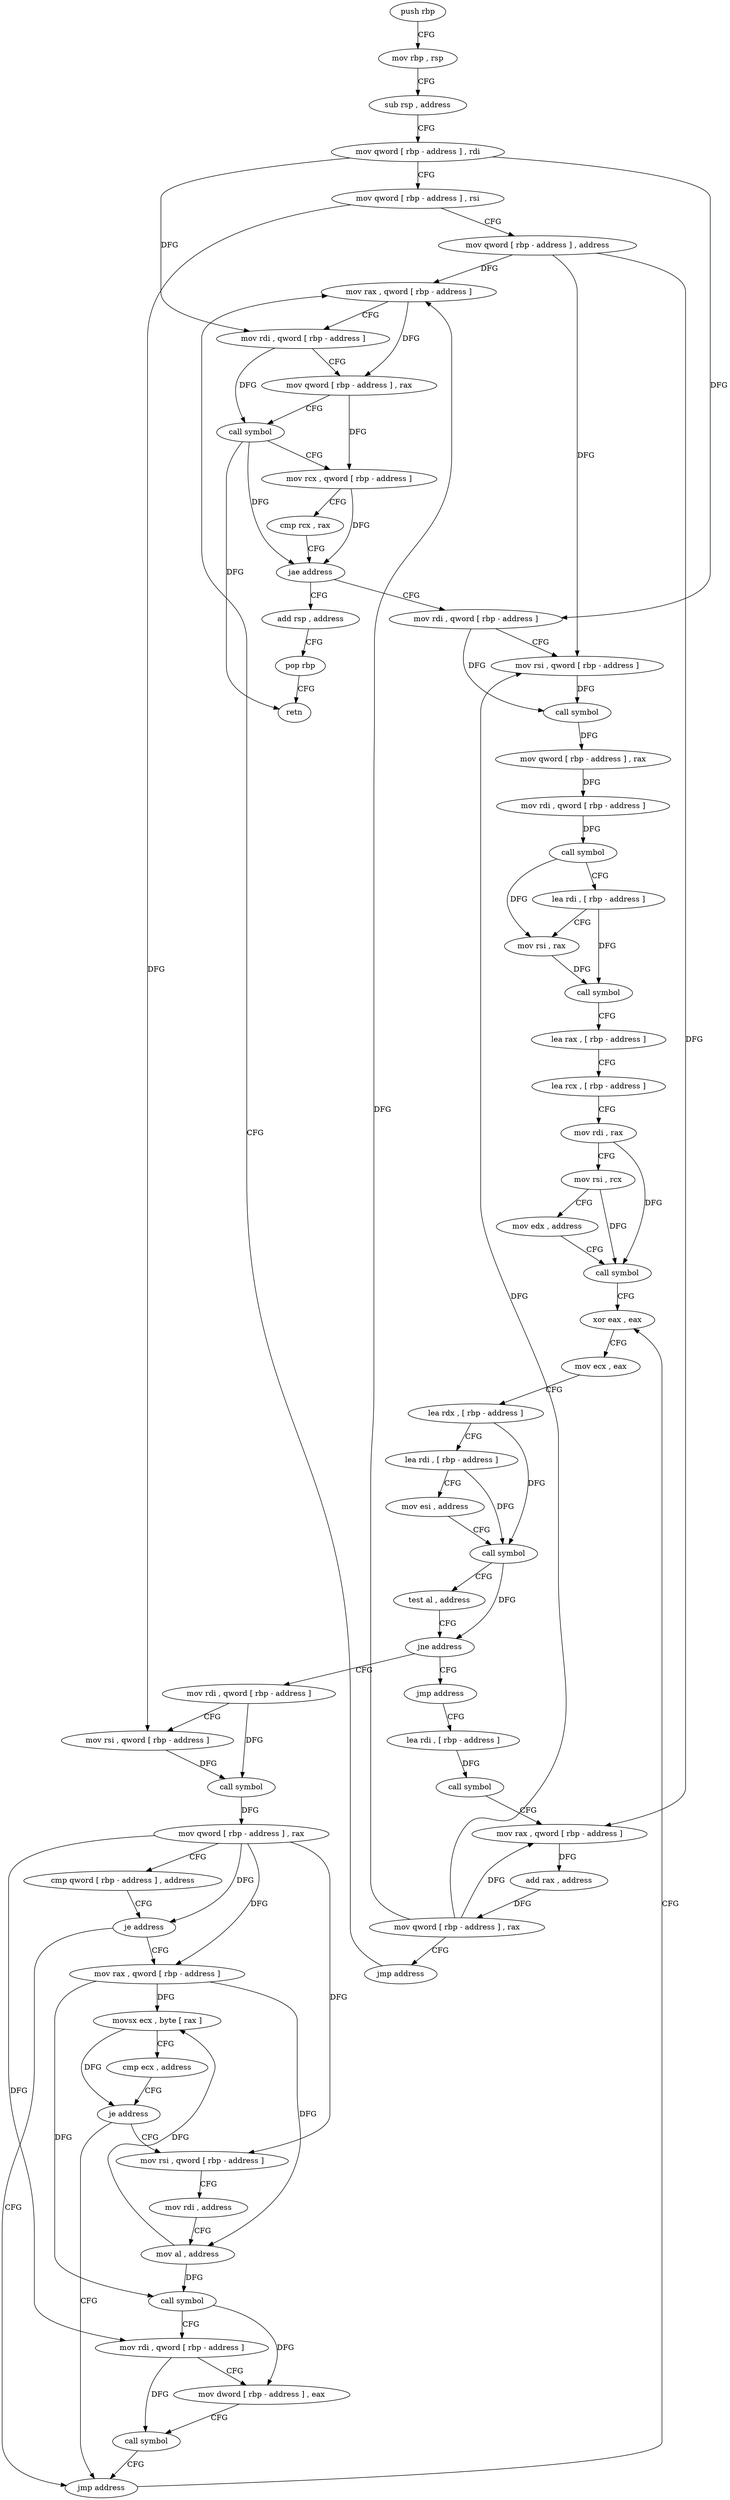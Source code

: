 digraph "func" {
"4218496" [label = "push rbp" ]
"4218497" [label = "mov rbp , rsp" ]
"4218500" [label = "sub rsp , address" ]
"4218507" [label = "mov qword [ rbp - address ] , rdi" ]
"4218511" [label = "mov qword [ rbp - address ] , rsi" ]
"4218515" [label = "mov qword [ rbp - address ] , address" ]
"4218523" [label = "mov rax , qword [ rbp - address ]" ]
"4218775" [label = "add rsp , address" ]
"4218782" [label = "pop rbp" ]
"4218783" [label = "retn" ]
"4218559" [label = "mov rdi , qword [ rbp - address ]" ]
"4218563" [label = "mov rsi , qword [ rbp - address ]" ]
"4218567" [label = "call symbol" ]
"4218572" [label = "mov qword [ rbp - address ] , rax" ]
"4218576" [label = "mov rdi , qword [ rbp - address ]" ]
"4218580" [label = "call symbol" ]
"4218585" [label = "lea rdi , [ rbp - address ]" ]
"4218592" [label = "mov rsi , rax" ]
"4218595" [label = "call symbol" ]
"4218600" [label = "lea rax , [ rbp - address ]" ]
"4218604" [label = "lea rcx , [ rbp - address ]" ]
"4218611" [label = "mov rdi , rax" ]
"4218614" [label = "mov rsi , rcx" ]
"4218617" [label = "mov edx , address" ]
"4218622" [label = "call symbol" ]
"4218627" [label = "xor eax , eax" ]
"4218662" [label = "mov rdi , qword [ rbp - address ]" ]
"4218666" [label = "mov rsi , qword [ rbp - address ]" ]
"4218670" [label = "call symbol" ]
"4218675" [label = "mov qword [ rbp - address ] , rax" ]
"4218679" [label = "cmp qword [ rbp - address ] , address" ]
"4218684" [label = "je address" ]
"4218742" [label = "jmp address" ]
"4218690" [label = "mov rax , qword [ rbp - address ]" ]
"4218657" [label = "jmp address" ]
"4218747" [label = "lea rdi , [ rbp - address ]" ]
"4218694" [label = "movsx ecx , byte [ rax ]" ]
"4218697" [label = "cmp ecx , address" ]
"4218700" [label = "je address" ]
"4218706" [label = "mov rsi , qword [ rbp - address ]" ]
"4218751" [label = "call symbol" ]
"4218756" [label = "mov rax , qword [ rbp - address ]" ]
"4218760" [label = "add rax , address" ]
"4218766" [label = "mov qword [ rbp - address ] , rax" ]
"4218770" [label = "jmp address" ]
"4218629" [label = "mov ecx , eax" ]
"4218631" [label = "lea rdx , [ rbp - address ]" ]
"4218635" [label = "lea rdi , [ rbp - address ]" ]
"4218639" [label = "mov esi , address" ]
"4218644" [label = "call symbol" ]
"4218649" [label = "test al , address" ]
"4218651" [label = "jne address" ]
"4218710" [label = "mov rdi , address" ]
"4218720" [label = "mov al , address" ]
"4218722" [label = "call symbol" ]
"4218727" [label = "mov rdi , qword [ rbp - address ]" ]
"4218731" [label = "mov dword [ rbp - address ] , eax" ]
"4218737" [label = "call symbol" ]
"4218527" [label = "mov rdi , qword [ rbp - address ]" ]
"4218531" [label = "mov qword [ rbp - address ] , rax" ]
"4218538" [label = "call symbol" ]
"4218543" [label = "mov rcx , qword [ rbp - address ]" ]
"4218550" [label = "cmp rcx , rax" ]
"4218553" [label = "jae address" ]
"4218496" -> "4218497" [ label = "CFG" ]
"4218497" -> "4218500" [ label = "CFG" ]
"4218500" -> "4218507" [ label = "CFG" ]
"4218507" -> "4218511" [ label = "CFG" ]
"4218507" -> "4218527" [ label = "DFG" ]
"4218507" -> "4218559" [ label = "DFG" ]
"4218511" -> "4218515" [ label = "CFG" ]
"4218511" -> "4218666" [ label = "DFG" ]
"4218515" -> "4218523" [ label = "DFG" ]
"4218515" -> "4218563" [ label = "DFG" ]
"4218515" -> "4218756" [ label = "DFG" ]
"4218523" -> "4218527" [ label = "CFG" ]
"4218523" -> "4218531" [ label = "DFG" ]
"4218775" -> "4218782" [ label = "CFG" ]
"4218782" -> "4218783" [ label = "CFG" ]
"4218559" -> "4218563" [ label = "CFG" ]
"4218559" -> "4218567" [ label = "DFG" ]
"4218563" -> "4218567" [ label = "DFG" ]
"4218567" -> "4218572" [ label = "DFG" ]
"4218572" -> "4218576" [ label = "DFG" ]
"4218576" -> "4218580" [ label = "DFG" ]
"4218580" -> "4218585" [ label = "CFG" ]
"4218580" -> "4218592" [ label = "DFG" ]
"4218585" -> "4218592" [ label = "CFG" ]
"4218585" -> "4218595" [ label = "DFG" ]
"4218592" -> "4218595" [ label = "DFG" ]
"4218595" -> "4218600" [ label = "CFG" ]
"4218600" -> "4218604" [ label = "CFG" ]
"4218604" -> "4218611" [ label = "CFG" ]
"4218611" -> "4218614" [ label = "CFG" ]
"4218611" -> "4218622" [ label = "DFG" ]
"4218614" -> "4218617" [ label = "CFG" ]
"4218614" -> "4218622" [ label = "DFG" ]
"4218617" -> "4218622" [ label = "CFG" ]
"4218622" -> "4218627" [ label = "CFG" ]
"4218627" -> "4218629" [ label = "CFG" ]
"4218662" -> "4218666" [ label = "CFG" ]
"4218662" -> "4218670" [ label = "DFG" ]
"4218666" -> "4218670" [ label = "DFG" ]
"4218670" -> "4218675" [ label = "DFG" ]
"4218675" -> "4218679" [ label = "CFG" ]
"4218675" -> "4218684" [ label = "DFG" ]
"4218675" -> "4218690" [ label = "DFG" ]
"4218675" -> "4218706" [ label = "DFG" ]
"4218675" -> "4218727" [ label = "DFG" ]
"4218679" -> "4218684" [ label = "CFG" ]
"4218684" -> "4218742" [ label = "CFG" ]
"4218684" -> "4218690" [ label = "CFG" ]
"4218742" -> "4218627" [ label = "CFG" ]
"4218690" -> "4218694" [ label = "DFG" ]
"4218690" -> "4218720" [ label = "DFG" ]
"4218690" -> "4218722" [ label = "DFG" ]
"4218657" -> "4218747" [ label = "CFG" ]
"4218747" -> "4218751" [ label = "DFG" ]
"4218694" -> "4218697" [ label = "CFG" ]
"4218694" -> "4218700" [ label = "DFG" ]
"4218697" -> "4218700" [ label = "CFG" ]
"4218700" -> "4218742" [ label = "CFG" ]
"4218700" -> "4218706" [ label = "CFG" ]
"4218706" -> "4218710" [ label = "CFG" ]
"4218751" -> "4218756" [ label = "CFG" ]
"4218756" -> "4218760" [ label = "DFG" ]
"4218760" -> "4218766" [ label = "DFG" ]
"4218766" -> "4218770" [ label = "CFG" ]
"4218766" -> "4218523" [ label = "DFG" ]
"4218766" -> "4218563" [ label = "DFG" ]
"4218766" -> "4218756" [ label = "DFG" ]
"4218770" -> "4218523" [ label = "CFG" ]
"4218629" -> "4218631" [ label = "CFG" ]
"4218631" -> "4218635" [ label = "CFG" ]
"4218631" -> "4218644" [ label = "DFG" ]
"4218635" -> "4218639" [ label = "CFG" ]
"4218635" -> "4218644" [ label = "DFG" ]
"4218639" -> "4218644" [ label = "CFG" ]
"4218644" -> "4218649" [ label = "CFG" ]
"4218644" -> "4218651" [ label = "DFG" ]
"4218649" -> "4218651" [ label = "CFG" ]
"4218651" -> "4218662" [ label = "CFG" ]
"4218651" -> "4218657" [ label = "CFG" ]
"4218710" -> "4218720" [ label = "CFG" ]
"4218720" -> "4218722" [ label = "DFG" ]
"4218720" -> "4218694" [ label = "DFG" ]
"4218722" -> "4218727" [ label = "CFG" ]
"4218722" -> "4218731" [ label = "DFG" ]
"4218727" -> "4218731" [ label = "CFG" ]
"4218727" -> "4218737" [ label = "DFG" ]
"4218731" -> "4218737" [ label = "CFG" ]
"4218737" -> "4218742" [ label = "CFG" ]
"4218527" -> "4218531" [ label = "CFG" ]
"4218527" -> "4218538" [ label = "DFG" ]
"4218531" -> "4218538" [ label = "CFG" ]
"4218531" -> "4218543" [ label = "DFG" ]
"4218538" -> "4218543" [ label = "CFG" ]
"4218538" -> "4218553" [ label = "DFG" ]
"4218538" -> "4218783" [ label = "DFG" ]
"4218543" -> "4218550" [ label = "CFG" ]
"4218543" -> "4218553" [ label = "DFG" ]
"4218550" -> "4218553" [ label = "CFG" ]
"4218553" -> "4218775" [ label = "CFG" ]
"4218553" -> "4218559" [ label = "CFG" ]
}
